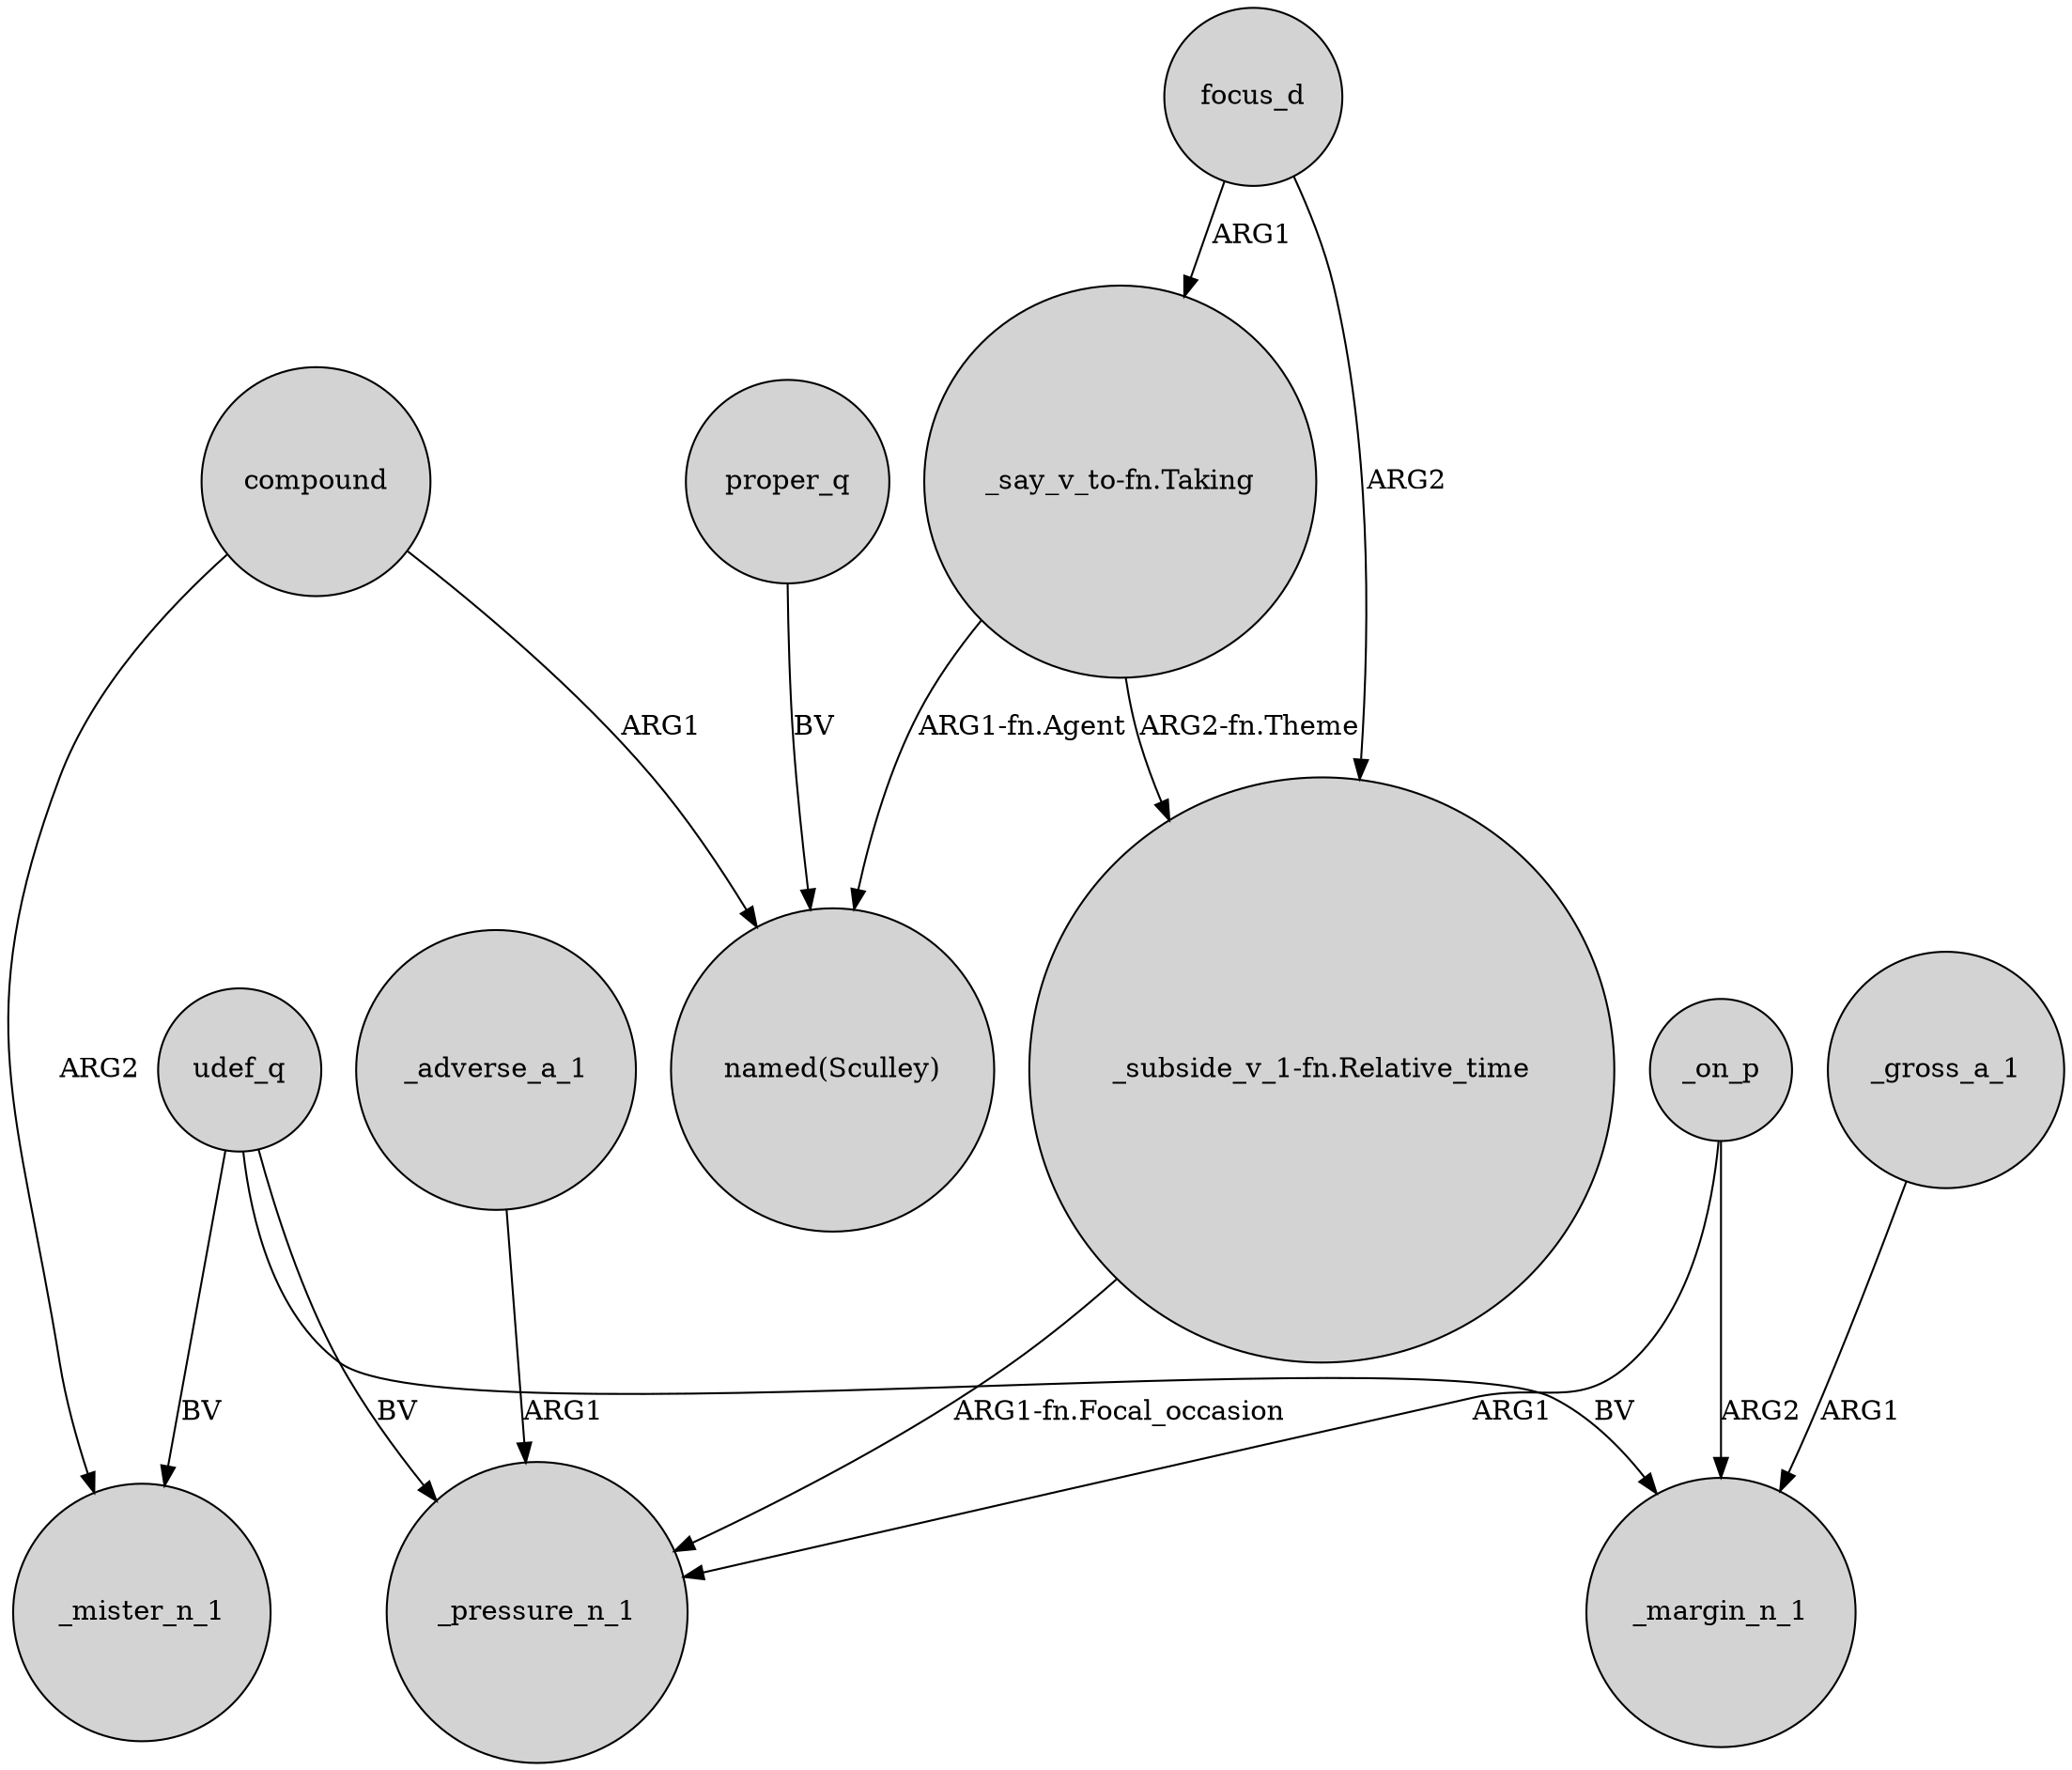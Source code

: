 digraph {
	node [shape=circle style=filled]
	udef_q -> _margin_n_1 [label=BV]
	focus_d -> "_subside_v_1-fn.Relative_time" [label=ARG2]
	compound -> "named(Sculley)" [label=ARG1]
	"_say_v_to-fn.Taking" -> "named(Sculley)" [label="ARG1-fn.Agent"]
	_on_p -> _margin_n_1 [label=ARG2]
	compound -> _mister_n_1 [label=ARG2]
	udef_q -> _mister_n_1 [label=BV]
	focus_d -> "_say_v_to-fn.Taking" [label=ARG1]
	udef_q -> _pressure_n_1 [label=BV]
	"_subside_v_1-fn.Relative_time" -> _pressure_n_1 [label="ARG1-fn.Focal_occasion"]
	_on_p -> _pressure_n_1 [label=ARG1]
	_adverse_a_1 -> _pressure_n_1 [label=ARG1]
	_gross_a_1 -> _margin_n_1 [label=ARG1]
	proper_q -> "named(Sculley)" [label=BV]
	"_say_v_to-fn.Taking" -> "_subside_v_1-fn.Relative_time" [label="ARG2-fn.Theme"]
}
